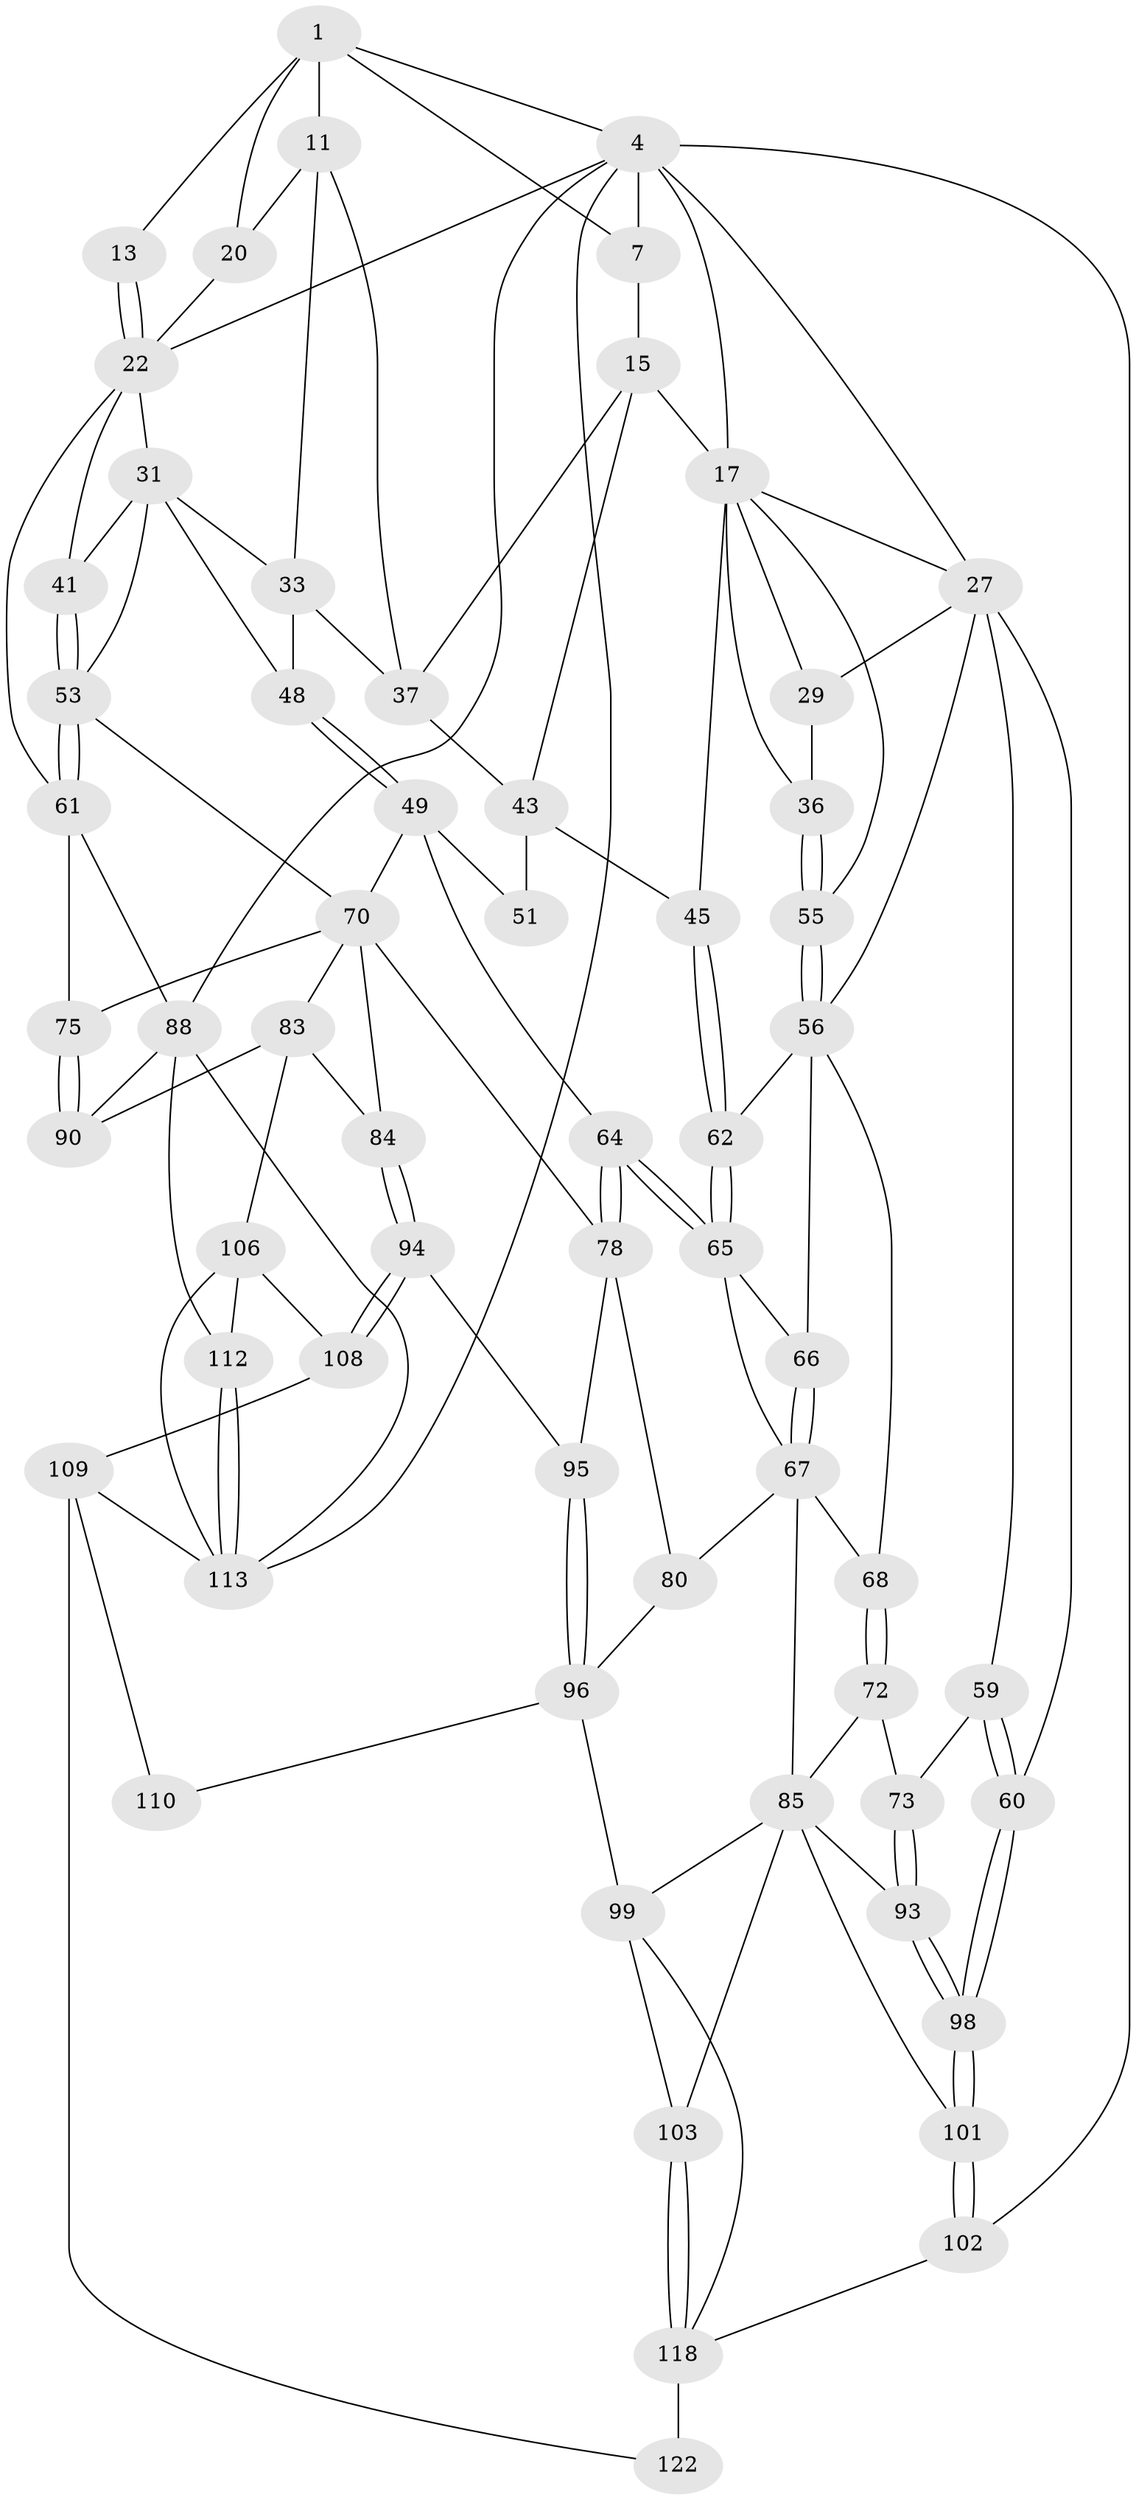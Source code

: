 // original degree distribution, {3: 0.01639344262295082, 4: 0.21311475409836064, 6: 0.19672131147540983, 5: 0.5737704918032787}
// Generated by graph-tools (version 1.1) at 2025/17/03/09/25 04:17:17]
// undirected, 61 vertices, 138 edges
graph export_dot {
graph [start="1"]
  node [color=gray90,style=filled];
  1 [pos="+0.5065964340407173+0",super="+8+2"];
  4 [pos="+1+0",super="+5+87"];
  7 [pos="+0.4417335341723391+0",super="+9"];
  11 [pos="+0.6841058678565529+0.11844322507083264",super="+21+12"];
  13 [pos="+0.8805439264827444+0.0785030942929613"];
  15 [pos="+0.4151072170053665+0.14744161426680275",super="+16"];
  17 [pos="+0.31861418475512127+0.1246146335253314",super="+18+35"];
  20 [pos="+0.808936283373544+0.13866316538150159"];
  22 [pos="+0.9466255264163735+0.14145052892890975",super="+23+25"];
  27 [pos="+0+0.1349201699367236",super="+30+28"];
  29 [pos="+0.14334581099700555+0.21341677137036524"];
  31 [pos="+0.8099486784700641+0.249427035206595",super="+32+34"];
  33 [pos="+0.7072470113400321+0.18674161687666968",super="+39"];
  36 [pos="+0.1599808159793081+0.22364457018267556"];
  37 [pos="+0.5857471616502306+0.16232865350247494",super="+38+40"];
  41 [pos="+0.8761049033887348+0.2703066643116468"];
  43 [pos="+0.4045267549204759+0.17622544420961994",super="+47+44"];
  45 [pos="+0.3546325405809488+0.29419686322256217"];
  48 [pos="+0.6654738328269979+0.3497750229260183"];
  49 [pos="+0.6260805804206274+0.4082568455228571",super="+50"];
  51 [pos="+0.4874063263872355+0.42877652364493296"];
  53 [pos="+0.8947149601850088+0.38567537688930664",super="+54"];
  55 [pos="+0.22326659129504997+0.31897834560635796"];
  56 [pos="+0.21552346773873504+0.35394452082326144",super="+63+57"];
  59 [pos="+0+0.4817148574930152"];
  60 [pos="+0+0.4839015459740714"];
  61 [pos="+1+0.363097845962571",super="+74"];
  62 [pos="+0.3165434946993502+0.34904601056054213"];
  64 [pos="+0.46512325953144673+0.4706403308758205"];
  65 [pos="+0.33846285525029696+0.47675444893259256",super="+69"];
  66 [pos="+0.26692045316442514+0.46383958747894766"];
  67 [pos="+0.1604286291760286+0.5119132129036006",super="+77"];
  68 [pos="+0.13732667189238326+0.5163348815120852"];
  70 [pos="+0.8382736401171631+0.5014567205276486",super="+76+71"];
  72 [pos="+0.0811224505938145+0.537956543939208"];
  73 [pos="+0+0.5172880225201011"];
  75 [pos="+0.9692496161105418+0.5870424669397396"];
  78 [pos="+0.4812001407494848+0.5921721489245467",super="+79"];
  80 [pos="+0.4764896020722609+0.6037444731617658"];
  83 [pos="+0.7725578346999709+0.7038523396536541",super="+91"];
  84 [pos="+0.6799558710920347+0.6904687701203477"];
  85 [pos="+0.3049945779305026+0.6819791848964913",super="+86"];
  88 [pos="+1+1",super="+89"];
  90 [pos="+0.9330875246668762+0.7712080352552579"];
  93 [pos="+0.06297685608302654+0.7468798431572523"];
  94 [pos="+0.6359378236891464+0.7071324296456648"];
  95 [pos="+0.6272863594613133+0.7066507292340803"];
  96 [pos="+0.4789222334652598+0.8646676394706628",super="+97"];
  98 [pos="+0+0.9441513972487596"];
  99 [pos="+0.416885166319149+0.876581074396991",super="+100"];
  101 [pos="+0+1"];
  102 [pos="+0+1"];
  103 [pos="+0.20585260672124062+0.8688314746438165"];
  106 [pos="+0.7982932314075254+0.84299393843986",super="+107"];
  108 [pos="+0.6695459242309765+0.8991849109110284"];
  109 [pos="+0.6267820854978189+0.9117926025849991",super="+117"];
  110 [pos="+0.5791802400522378+0.9172668044767595"];
  112 [pos="+0.870177947842113+0.8886429606922145"];
  113 [pos="+0.8512580649539611+1",super="+114"];
  118 [pos="+0.18960911459140445+0.90115818496019",super="+119+120"];
  122 [pos="+0.4021154873360913+1"];
  1 -- 7;
  1 -- 4;
  1 -- 20;
  1 -- 11 [weight=2];
  1 -- 13 [weight=2];
  4 -- 102 [weight=2];
  4 -- 7;
  4 -- 27;
  4 -- 17;
  4 -- 22;
  4 -- 88;
  4 -- 113;
  7 -- 15;
  11 -- 33;
  11 -- 20;
  11 -- 37;
  13 -- 22;
  13 -- 22;
  15 -- 37;
  15 -- 17;
  15 -- 43;
  17 -- 27;
  17 -- 29;
  17 -- 36;
  17 -- 45;
  17 -- 55;
  20 -- 22;
  22 -- 31 [weight=2];
  22 -- 41;
  22 -- 61;
  27 -- 29;
  27 -- 59;
  27 -- 60;
  27 -- 56;
  29 -- 36;
  31 -- 48;
  31 -- 33;
  31 -- 53;
  31 -- 41;
  33 -- 48;
  33 -- 37;
  36 -- 55;
  36 -- 55;
  37 -- 43;
  41 -- 53;
  41 -- 53;
  43 -- 51 [weight=2];
  43 -- 45;
  45 -- 62;
  45 -- 62;
  48 -- 49;
  48 -- 49;
  49 -- 64;
  49 -- 51;
  49 -- 70;
  53 -- 61;
  53 -- 61;
  53 -- 70;
  55 -- 56;
  55 -- 56;
  56 -- 66;
  56 -- 62;
  56 -- 68;
  59 -- 60;
  59 -- 60;
  59 -- 73;
  60 -- 98;
  60 -- 98;
  61 -- 75;
  61 -- 88;
  62 -- 65;
  62 -- 65;
  64 -- 65;
  64 -- 65;
  64 -- 78;
  64 -- 78;
  65 -- 66;
  65 -- 67;
  66 -- 67;
  66 -- 67;
  67 -- 68;
  67 -- 80;
  67 -- 85;
  68 -- 72;
  68 -- 72;
  70 -- 83;
  70 -- 75;
  70 -- 84;
  70 -- 78;
  72 -- 73;
  72 -- 85;
  73 -- 93;
  73 -- 93;
  75 -- 90;
  75 -- 90;
  78 -- 80;
  78 -- 95;
  80 -- 96;
  83 -- 84;
  83 -- 90;
  83 -- 106;
  84 -- 94;
  84 -- 94;
  85 -- 99;
  85 -- 101;
  85 -- 103;
  85 -- 93;
  88 -- 112;
  88 -- 113;
  88 -- 90;
  93 -- 98;
  93 -- 98;
  94 -- 95;
  94 -- 108;
  94 -- 108;
  95 -- 96;
  95 -- 96;
  96 -- 110;
  96 -- 99;
  98 -- 101;
  98 -- 101;
  99 -- 118;
  99 -- 103;
  101 -- 102;
  101 -- 102;
  102 -- 118;
  103 -- 118;
  103 -- 118;
  106 -- 112;
  106 -- 113;
  106 -- 108;
  108 -- 109;
  109 -- 110 [weight=2];
  109 -- 122;
  109 -- 113;
  112 -- 113;
  112 -- 113;
  118 -- 122 [weight=2];
}
